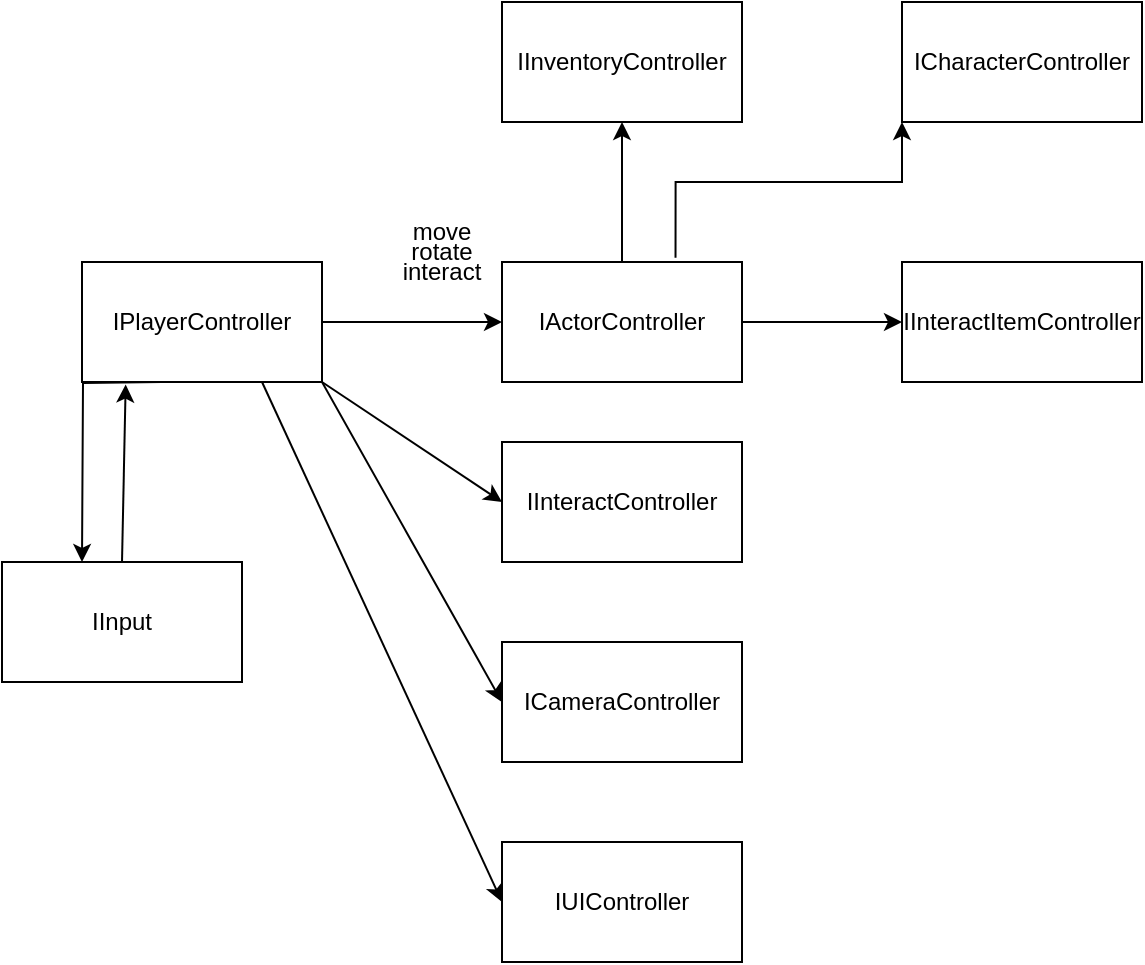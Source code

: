 <mxfile version="22.1.16" type="device">
  <diagram name="Страница — 1" id="AGVO3sG0kxf8tdmtB7_7">
    <mxGraphModel dx="989" dy="564" grid="1" gridSize="10" guides="1" tooltips="1" connect="1" arrows="1" fold="1" page="1" pageScale="1" pageWidth="827" pageHeight="1169" math="0" shadow="0">
      <root>
        <mxCell id="0" />
        <mxCell id="1" parent="0" />
        <mxCell id="1RQyv3gTzi4V6r9IKatV-3" value="" style="edgeStyle=orthogonalEdgeStyle;rounded=0;orthogonalLoop=1;jettySize=auto;html=1;" edge="1" parent="1">
          <mxGeometry relative="1" as="geometry">
            <mxPoint x="190.0" y="250" as="sourcePoint" />
            <mxPoint x="150.0" y="340" as="targetPoint" />
          </mxGeometry>
        </mxCell>
        <mxCell id="1RQyv3gTzi4V6r9IKatV-1" value="IPlayerController" style="rounded=0;whiteSpace=wrap;html=1;" vertex="1" parent="1">
          <mxGeometry x="150" y="190" width="120" height="60" as="geometry" />
        </mxCell>
        <mxCell id="1RQyv3gTzi4V6r9IKatV-2" value="IInput" style="rounded=0;whiteSpace=wrap;html=1;" vertex="1" parent="1">
          <mxGeometry x="110" y="340" width="120" height="60" as="geometry" />
        </mxCell>
        <mxCell id="1RQyv3gTzi4V6r9IKatV-16" value="" style="edgeStyle=orthogonalEdgeStyle;rounded=0;orthogonalLoop=1;jettySize=auto;html=1;" edge="1" parent="1" source="1RQyv3gTzi4V6r9IKatV-6" target="1RQyv3gTzi4V6r9IKatV-15">
          <mxGeometry relative="1" as="geometry" />
        </mxCell>
        <mxCell id="1RQyv3gTzi4V6r9IKatV-17" value="" style="edgeStyle=orthogonalEdgeStyle;rounded=0;orthogonalLoop=1;jettySize=auto;html=1;" edge="1" parent="1" source="1RQyv3gTzi4V6r9IKatV-6" target="1RQyv3gTzi4V6r9IKatV-11">
          <mxGeometry relative="1" as="geometry" />
        </mxCell>
        <mxCell id="1RQyv3gTzi4V6r9IKatV-6" value="IActorController" style="rounded=0;whiteSpace=wrap;html=1;" vertex="1" parent="1">
          <mxGeometry x="360" y="190" width="120" height="60" as="geometry" />
        </mxCell>
        <mxCell id="1RQyv3gTzi4V6r9IKatV-8" value="" style="endArrow=classic;html=1;rounded=0;exitX=1;exitY=0.5;exitDx=0;exitDy=0;entryX=0;entryY=0.5;entryDx=0;entryDy=0;" edge="1" parent="1" source="1RQyv3gTzi4V6r9IKatV-1" target="1RQyv3gTzi4V6r9IKatV-6">
          <mxGeometry width="50" height="50" relative="1" as="geometry">
            <mxPoint x="210" y="320" as="sourcePoint" />
            <mxPoint x="260" y="270" as="targetPoint" />
          </mxGeometry>
        </mxCell>
        <mxCell id="1RQyv3gTzi4V6r9IKatV-9" value="" style="endArrow=classic;html=1;rounded=0;exitX=0.5;exitY=0;exitDx=0;exitDy=0;entryX=0.182;entryY=1.021;entryDx=0;entryDy=0;entryPerimeter=0;" edge="1" parent="1" source="1RQyv3gTzi4V6r9IKatV-2" target="1RQyv3gTzi4V6r9IKatV-1">
          <mxGeometry width="50" height="50" relative="1" as="geometry">
            <mxPoint x="320" y="220" as="sourcePoint" />
            <mxPoint x="260" y="270" as="targetPoint" />
          </mxGeometry>
        </mxCell>
        <mxCell id="1RQyv3gTzi4V6r9IKatV-11" value="IInteractItemController" style="rounded=0;whiteSpace=wrap;html=1;" vertex="1" parent="1">
          <mxGeometry x="560" y="190" width="120" height="60" as="geometry" />
        </mxCell>
        <mxCell id="1RQyv3gTzi4V6r9IKatV-12" value="ICameraController" style="rounded=0;whiteSpace=wrap;html=1;" vertex="1" parent="1">
          <mxGeometry x="360" y="380" width="120" height="60" as="geometry" />
        </mxCell>
        <mxCell id="1RQyv3gTzi4V6r9IKatV-13" value="" style="endArrow=classic;html=1;rounded=0;exitX=1;exitY=1;exitDx=0;exitDy=0;entryX=0;entryY=0.5;entryDx=0;entryDy=0;" edge="1" parent="1" source="1RQyv3gTzi4V6r9IKatV-1" target="1RQyv3gTzi4V6r9IKatV-12">
          <mxGeometry width="50" height="50" relative="1" as="geometry">
            <mxPoint x="220" y="260" as="sourcePoint" />
            <mxPoint x="347" y="402" as="targetPoint" />
          </mxGeometry>
        </mxCell>
        <mxCell id="1RQyv3gTzi4V6r9IKatV-15" value="IInventoryController" style="rounded=0;whiteSpace=wrap;html=1;" vertex="1" parent="1">
          <mxGeometry x="360" y="60" width="120" height="60" as="geometry" />
        </mxCell>
        <mxCell id="1RQyv3gTzi4V6r9IKatV-18" value="move" style="text;html=1;strokeColor=none;fillColor=none;align=center;verticalAlign=middle;whiteSpace=wrap;rounded=0;" vertex="1" parent="1">
          <mxGeometry x="300" y="160" width="60" height="30" as="geometry" />
        </mxCell>
        <mxCell id="1RQyv3gTzi4V6r9IKatV-19" value="rotate" style="text;html=1;strokeColor=none;fillColor=none;align=center;verticalAlign=middle;whiteSpace=wrap;rounded=0;" vertex="1" parent="1">
          <mxGeometry x="300" y="170" width="60" height="30" as="geometry" />
        </mxCell>
        <mxCell id="1RQyv3gTzi4V6r9IKatV-20" value="interact" style="text;html=1;strokeColor=none;fillColor=none;align=center;verticalAlign=middle;whiteSpace=wrap;rounded=0;" vertex="1" parent="1">
          <mxGeometry x="300" y="180" width="60" height="30" as="geometry" />
        </mxCell>
        <mxCell id="1RQyv3gTzi4V6r9IKatV-21" value="ICharacterController" style="rounded=0;whiteSpace=wrap;html=1;" vertex="1" parent="1">
          <mxGeometry x="560" y="60" width="120" height="60" as="geometry" />
        </mxCell>
        <mxCell id="1RQyv3gTzi4V6r9IKatV-22" value="" style="edgeStyle=orthogonalEdgeStyle;rounded=0;orthogonalLoop=1;jettySize=auto;html=1;exitX=0.723;exitY=-0.036;exitDx=0;exitDy=0;exitPerimeter=0;entryX=0;entryY=1;entryDx=0;entryDy=0;" edge="1" parent="1" source="1RQyv3gTzi4V6r9IKatV-6" target="1RQyv3gTzi4V6r9IKatV-21">
          <mxGeometry relative="1" as="geometry">
            <mxPoint x="430" y="200" as="sourcePoint" />
            <mxPoint x="430" y="130" as="targetPoint" />
            <Array as="points">
              <mxPoint x="447" y="150" />
              <mxPoint x="560" y="150" />
            </Array>
          </mxGeometry>
        </mxCell>
        <mxCell id="1RQyv3gTzi4V6r9IKatV-23" value="IUIController" style="rounded=0;whiteSpace=wrap;html=1;" vertex="1" parent="1">
          <mxGeometry x="360" y="480" width="120" height="60" as="geometry" />
        </mxCell>
        <mxCell id="1RQyv3gTzi4V6r9IKatV-24" value="" style="endArrow=classic;html=1;rounded=0;exitX=0.75;exitY=1;exitDx=0;exitDy=0;entryX=0;entryY=0.5;entryDx=0;entryDy=0;" edge="1" parent="1" source="1RQyv3gTzi4V6r9IKatV-1" target="1RQyv3gTzi4V6r9IKatV-23">
          <mxGeometry width="50" height="50" relative="1" as="geometry">
            <mxPoint x="280" y="260" as="sourcePoint" />
            <mxPoint x="370" y="320" as="targetPoint" />
          </mxGeometry>
        </mxCell>
        <mxCell id="1RQyv3gTzi4V6r9IKatV-25" value="IInteractController" style="rounded=0;whiteSpace=wrap;html=1;" vertex="1" parent="1">
          <mxGeometry x="360" y="280" width="120" height="60" as="geometry" />
        </mxCell>
        <mxCell id="1RQyv3gTzi4V6r9IKatV-26" value="" style="endArrow=classic;html=1;rounded=0;exitX=1;exitY=1;exitDx=0;exitDy=0;entryX=0;entryY=0.5;entryDx=0;entryDy=0;" edge="1" parent="1" source="1RQyv3gTzi4V6r9IKatV-1" target="1RQyv3gTzi4V6r9IKatV-25">
          <mxGeometry width="50" height="50" relative="1" as="geometry">
            <mxPoint x="280" y="260" as="sourcePoint" />
            <mxPoint x="370" y="420" as="targetPoint" />
          </mxGeometry>
        </mxCell>
      </root>
    </mxGraphModel>
  </diagram>
</mxfile>
